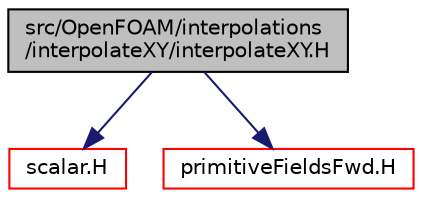 digraph "src/OpenFOAM/interpolations/interpolateXY/interpolateXY.H"
{
  bgcolor="transparent";
  edge [fontname="Helvetica",fontsize="10",labelfontname="Helvetica",labelfontsize="10"];
  node [fontname="Helvetica",fontsize="10",shape=record];
  Node1 [label="src/OpenFOAM/interpolations\l/interpolateXY/interpolateXY.H",height=0.2,width=0.4,color="black", fillcolor="grey75", style="filled", fontcolor="black"];
  Node1 -> Node2 [color="midnightblue",fontsize="10",style="solid",fontname="Helvetica"];
  Node2 [label="scalar.H",height=0.2,width=0.4,color="red",URL="$a09115.html"];
  Node1 -> Node3 [color="midnightblue",fontsize="10",style="solid",fontname="Helvetica"];
  Node3 [label="primitiveFieldsFwd.H",height=0.2,width=0.4,color="red",URL="$a08124.html",tooltip="Forward declarations of the specialisations of Field<T> for scalar, vector and tensor. "];
}

